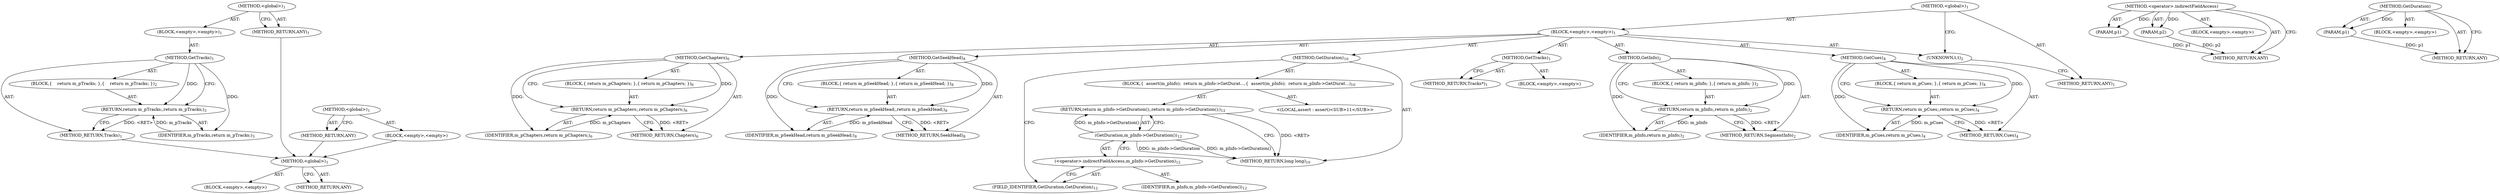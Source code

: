 digraph "GetDuration" {
vulnerable_6 [label=<(METHOD,&lt;global&gt;)<SUB>1</SUB>>];
vulnerable_7 [label=<(BLOCK,&lt;empty&gt;,&lt;empty&gt;)<SUB>1</SUB>>];
vulnerable_8 [label=<(METHOD,GetTracks)<SUB>1</SUB>>];
vulnerable_9 [label=<(BLOCK,{
    return m_pTracks;
 },{
    return m_pTracks;
 })<SUB>2</SUB>>];
vulnerable_10 [label=<(RETURN,return m_pTracks;,return m_pTracks;)<SUB>3</SUB>>];
vulnerable_11 [label=<(IDENTIFIER,m_pTracks,return m_pTracks;)<SUB>3</SUB>>];
vulnerable_12 [label=<(METHOD_RETURN,Tracks)<SUB>1</SUB>>];
vulnerable_14 [label=<(METHOD_RETURN,ANY)<SUB>1</SUB>>];
vulnerable_23 [label=<(METHOD,&lt;global&gt;)<SUB>1</SUB>>];
vulnerable_24 [label=<(BLOCK,&lt;empty&gt;,&lt;empty&gt;)>];
vulnerable_25 [label=<(METHOD_RETURN,ANY)>];
fixed_68 [label=<(METHOD,&lt;global&gt;)<SUB>1</SUB>>];
fixed_69 [label=<(BLOCK,&lt;empty&gt;,&lt;empty&gt;)>];
fixed_70 [label=<(METHOD_RETURN,ANY)>];
fixed_6 [label=<(METHOD,&lt;global&gt;)<SUB>1</SUB>>];
fixed_7 [label=<(BLOCK,&lt;empty&gt;,&lt;empty&gt;)<SUB>1</SUB>>];
fixed_8 [label=<(METHOD,GetTracks)<SUB>1</SUB>>];
fixed_9 [label=<(BLOCK,&lt;empty&gt;,&lt;empty&gt;)>];
fixed_10 [label=<(METHOD_RETURN,Tracks*)<SUB>1</SUB>>];
fixed_12 [label=<(UNKNOWN,t,t)<SUB>2</SUB>>];
fixed_13 [label=<(METHOD,GetInfo)<SUB>2</SUB>>];
fixed_14 [label=<(BLOCK,{ return m_pInfo; },{ return m_pInfo; })<SUB>2</SUB>>];
fixed_15 [label=<(RETURN,return m_pInfo;,return m_pInfo;)<SUB>2</SUB>>];
fixed_16 [label=<(IDENTIFIER,m_pInfo,return m_pInfo;)<SUB>2</SUB>>];
fixed_17 [label=<(METHOD_RETURN,SegmentInfo)<SUB>2</SUB>>];
fixed_19 [label=<(METHOD,GetCues)<SUB>4</SUB>>];
fixed_20 [label=<(BLOCK,{ return m_pCues; },{ return m_pCues; })<SUB>4</SUB>>];
fixed_21 [label=<(RETURN,return m_pCues;,return m_pCues;)<SUB>4</SUB>>];
fixed_22 [label=<(IDENTIFIER,m_pCues,return m_pCues;)<SUB>4</SUB>>];
fixed_23 [label=<(METHOD_RETURN,Cues)<SUB>4</SUB>>];
fixed_25 [label=<(METHOD,GetChapters)<SUB>6</SUB>>];
fixed_26 [label=<(BLOCK,{ return m_pChapters; },{ return m_pChapters; })<SUB>6</SUB>>];
fixed_27 [label=<(RETURN,return m_pChapters;,return m_pChapters;)<SUB>6</SUB>>];
fixed_28 [label=<(IDENTIFIER,m_pChapters,return m_pChapters;)<SUB>6</SUB>>];
fixed_29 [label=<(METHOD_RETURN,Chapters)<SUB>6</SUB>>];
fixed_31 [label=<(METHOD,GetSeekHead)<SUB>8</SUB>>];
fixed_32 [label=<(BLOCK,{ return m_pSeekHead; },{ return m_pSeekHead; })<SUB>8</SUB>>];
fixed_33 [label=<(RETURN,return m_pSeekHead;,return m_pSeekHead;)<SUB>8</SUB>>];
fixed_34 [label=<(IDENTIFIER,m_pSeekHead,return m_pSeekHead;)<SUB>8</SUB>>];
fixed_35 [label=<(METHOD_RETURN,SeekHead)<SUB>8</SUB>>];
fixed_37 [label=<(METHOD,GetDuration)<SUB>10</SUB>>];
fixed_38 [label=<(BLOCK,{
  assert(m_pInfo);
  return m_pInfo-&gt;GetDurat...,{
  assert(m_pInfo);
  return m_pInfo-&gt;GetDurat...)<SUB>10</SUB>>];
fixed_39 [label="<(LOCAL,assert : assert)<SUB>11</SUB>>"];
fixed_40 [label=<(RETURN,return m_pInfo-&gt;GetDuration();,return m_pInfo-&gt;GetDuration();)<SUB>12</SUB>>];
fixed_41 [label=<(GetDuration,m_pInfo-&gt;GetDuration())<SUB>12</SUB>>];
fixed_42 [label=<(&lt;operator&gt;.indirectFieldAccess,m_pInfo-&gt;GetDuration)<SUB>12</SUB>>];
fixed_43 [label=<(IDENTIFIER,m_pInfo,m_pInfo-&gt;GetDuration())<SUB>12</SUB>>];
fixed_44 [label=<(FIELD_IDENTIFIER,GetDuration,GetDuration)<SUB>12</SUB>>];
fixed_45 [label=<(METHOD_RETURN,long long)<SUB>10</SUB>>];
fixed_47 [label=<(METHOD_RETURN,ANY)<SUB>1</SUB>>];
fixed_78 [label=<(METHOD,&lt;operator&gt;.indirectFieldAccess)>];
fixed_79 [label=<(PARAM,p1)>];
fixed_80 [label=<(PARAM,p2)>];
fixed_81 [label=<(BLOCK,&lt;empty&gt;,&lt;empty&gt;)>];
fixed_82 [label=<(METHOD_RETURN,ANY)>];
fixed_74 [label=<(METHOD,GetDuration)>];
fixed_75 [label=<(PARAM,p1)>];
fixed_76 [label=<(BLOCK,&lt;empty&gt;,&lt;empty&gt;)>];
fixed_77 [label=<(METHOD_RETURN,ANY)>];
vulnerable_6 -> vulnerable_7  [key=0, label="AST: "];
vulnerable_6 -> vulnerable_14  [key=0, label="AST: "];
vulnerable_6 -> vulnerable_14  [key=1, label="CFG: "];
vulnerable_7 -> vulnerable_8  [key=0, label="AST: "];
vulnerable_8 -> vulnerable_9  [key=0, label="AST: "];
vulnerable_8 -> vulnerable_12  [key=0, label="AST: "];
vulnerable_8 -> vulnerable_10  [key=0, label="CFG: "];
vulnerable_8 -> vulnerable_10  [key=1, label="DDG: "];
vulnerable_8 -> vulnerable_11  [key=0, label="DDG: "];
vulnerable_9 -> vulnerable_10  [key=0, label="AST: "];
vulnerable_10 -> vulnerable_11  [key=0, label="AST: "];
vulnerable_10 -> vulnerable_12  [key=0, label="CFG: "];
vulnerable_10 -> vulnerable_12  [key=1, label="DDG: &lt;RET&gt;"];
vulnerable_11 -> vulnerable_10  [key=0, label="DDG: m_pTracks"];
vulnerable_12 -> fixed_68  [key=0];
vulnerable_14 -> fixed_68  [key=0];
vulnerable_23 -> vulnerable_24  [key=0, label="AST: "];
vulnerable_23 -> vulnerable_25  [key=0, label="AST: "];
vulnerable_23 -> vulnerable_25  [key=1, label="CFG: "];
vulnerable_24 -> fixed_68  [key=0];
vulnerable_25 -> fixed_68  [key=0];
fixed_68 -> fixed_69  [key=0, label="AST: "];
fixed_68 -> fixed_70  [key=0, label="AST: "];
fixed_68 -> fixed_70  [key=1, label="CFG: "];
fixed_6 -> fixed_7  [key=0, label="AST: "];
fixed_6 -> fixed_47  [key=0, label="AST: "];
fixed_6 -> fixed_12  [key=0, label="CFG: "];
fixed_7 -> fixed_8  [key=0, label="AST: "];
fixed_7 -> fixed_12  [key=0, label="AST: "];
fixed_7 -> fixed_13  [key=0, label="AST: "];
fixed_7 -> fixed_19  [key=0, label="AST: "];
fixed_7 -> fixed_25  [key=0, label="AST: "];
fixed_7 -> fixed_31  [key=0, label="AST: "];
fixed_7 -> fixed_37  [key=0, label="AST: "];
fixed_8 -> fixed_9  [key=0, label="AST: "];
fixed_8 -> fixed_10  [key=0, label="AST: "];
fixed_8 -> fixed_10  [key=1, label="CFG: "];
fixed_12 -> fixed_47  [key=0, label="CFG: "];
fixed_13 -> fixed_14  [key=0, label="AST: "];
fixed_13 -> fixed_17  [key=0, label="AST: "];
fixed_13 -> fixed_15  [key=0, label="CFG: "];
fixed_13 -> fixed_15  [key=1, label="DDG: "];
fixed_13 -> fixed_16  [key=0, label="DDG: "];
fixed_14 -> fixed_15  [key=0, label="AST: "];
fixed_15 -> fixed_16  [key=0, label="AST: "];
fixed_15 -> fixed_17  [key=0, label="CFG: "];
fixed_15 -> fixed_17  [key=1, label="DDG: &lt;RET&gt;"];
fixed_16 -> fixed_15  [key=0, label="DDG: m_pInfo"];
fixed_19 -> fixed_20  [key=0, label="AST: "];
fixed_19 -> fixed_23  [key=0, label="AST: "];
fixed_19 -> fixed_21  [key=0, label="CFG: "];
fixed_19 -> fixed_21  [key=1, label="DDG: "];
fixed_19 -> fixed_22  [key=0, label="DDG: "];
fixed_20 -> fixed_21  [key=0, label="AST: "];
fixed_21 -> fixed_22  [key=0, label="AST: "];
fixed_21 -> fixed_23  [key=0, label="CFG: "];
fixed_21 -> fixed_23  [key=1, label="DDG: &lt;RET&gt;"];
fixed_22 -> fixed_21  [key=0, label="DDG: m_pCues"];
fixed_25 -> fixed_26  [key=0, label="AST: "];
fixed_25 -> fixed_29  [key=0, label="AST: "];
fixed_25 -> fixed_27  [key=0, label="CFG: "];
fixed_25 -> fixed_27  [key=1, label="DDG: "];
fixed_25 -> fixed_28  [key=0, label="DDG: "];
fixed_26 -> fixed_27  [key=0, label="AST: "];
fixed_27 -> fixed_28  [key=0, label="AST: "];
fixed_27 -> fixed_29  [key=0, label="CFG: "];
fixed_27 -> fixed_29  [key=1, label="DDG: &lt;RET&gt;"];
fixed_28 -> fixed_27  [key=0, label="DDG: m_pChapters"];
fixed_31 -> fixed_32  [key=0, label="AST: "];
fixed_31 -> fixed_35  [key=0, label="AST: "];
fixed_31 -> fixed_33  [key=0, label="CFG: "];
fixed_31 -> fixed_33  [key=1, label="DDG: "];
fixed_31 -> fixed_34  [key=0, label="DDG: "];
fixed_32 -> fixed_33  [key=0, label="AST: "];
fixed_33 -> fixed_34  [key=0, label="AST: "];
fixed_33 -> fixed_35  [key=0, label="CFG: "];
fixed_33 -> fixed_35  [key=1, label="DDG: &lt;RET&gt;"];
fixed_34 -> fixed_33  [key=0, label="DDG: m_pSeekHead"];
fixed_37 -> fixed_38  [key=0, label="AST: "];
fixed_37 -> fixed_45  [key=0, label="AST: "];
fixed_37 -> fixed_44  [key=0, label="CFG: "];
fixed_38 -> fixed_39  [key=0, label="AST: "];
fixed_38 -> fixed_40  [key=0, label="AST: "];
fixed_40 -> fixed_41  [key=0, label="AST: "];
fixed_40 -> fixed_45  [key=0, label="CFG: "];
fixed_40 -> fixed_45  [key=1, label="DDG: &lt;RET&gt;"];
fixed_41 -> fixed_42  [key=0, label="AST: "];
fixed_41 -> fixed_40  [key=0, label="CFG: "];
fixed_41 -> fixed_40  [key=1, label="DDG: m_pInfo-&gt;GetDuration()"];
fixed_41 -> fixed_45  [key=0, label="DDG: m_pInfo-&gt;GetDuration"];
fixed_41 -> fixed_45  [key=1, label="DDG: m_pInfo-&gt;GetDuration()"];
fixed_42 -> fixed_43  [key=0, label="AST: "];
fixed_42 -> fixed_44  [key=0, label="AST: "];
fixed_42 -> fixed_41  [key=0, label="CFG: "];
fixed_44 -> fixed_42  [key=0, label="CFG: "];
fixed_78 -> fixed_79  [key=0, label="AST: "];
fixed_78 -> fixed_79  [key=1, label="DDG: "];
fixed_78 -> fixed_81  [key=0, label="AST: "];
fixed_78 -> fixed_80  [key=0, label="AST: "];
fixed_78 -> fixed_80  [key=1, label="DDG: "];
fixed_78 -> fixed_82  [key=0, label="AST: "];
fixed_78 -> fixed_82  [key=1, label="CFG: "];
fixed_79 -> fixed_82  [key=0, label="DDG: p1"];
fixed_80 -> fixed_82  [key=0, label="DDG: p2"];
fixed_74 -> fixed_75  [key=0, label="AST: "];
fixed_74 -> fixed_75  [key=1, label="DDG: "];
fixed_74 -> fixed_76  [key=0, label="AST: "];
fixed_74 -> fixed_77  [key=0, label="AST: "];
fixed_74 -> fixed_77  [key=1, label="CFG: "];
fixed_75 -> fixed_77  [key=0, label="DDG: p1"];
}
